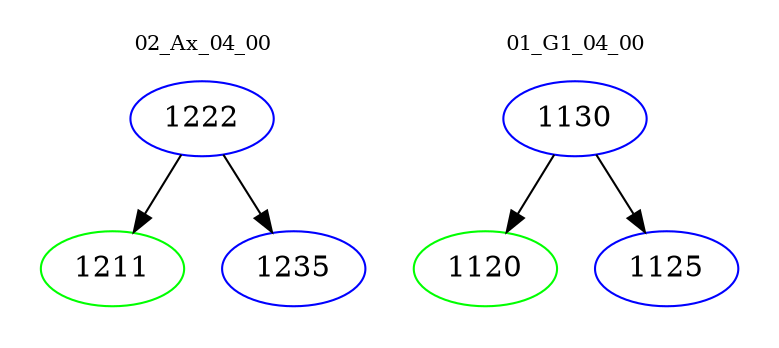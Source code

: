 digraph{
subgraph cluster_0 {
color = white
label = "02_Ax_04_00";
fontsize=10;
T0_1222 [label="1222", color="blue"]
T0_1222 -> T0_1211 [color="black"]
T0_1211 [label="1211", color="green"]
T0_1222 -> T0_1235 [color="black"]
T0_1235 [label="1235", color="blue"]
}
subgraph cluster_1 {
color = white
label = "01_G1_04_00";
fontsize=10;
T1_1130 [label="1130", color="blue"]
T1_1130 -> T1_1120 [color="black"]
T1_1120 [label="1120", color="green"]
T1_1130 -> T1_1125 [color="black"]
T1_1125 [label="1125", color="blue"]
}
}
